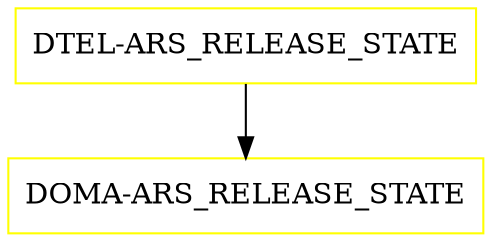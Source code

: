 digraph G {
  "DTEL-ARS_RELEASE_STATE" [shape=box,color=yellow];
  "DOMA-ARS_RELEASE_STATE" [shape=box,color=yellow,URL="./DOMA_ARS_RELEASE_STATE.html"];
  "DTEL-ARS_RELEASE_STATE" -> "DOMA-ARS_RELEASE_STATE";
}
